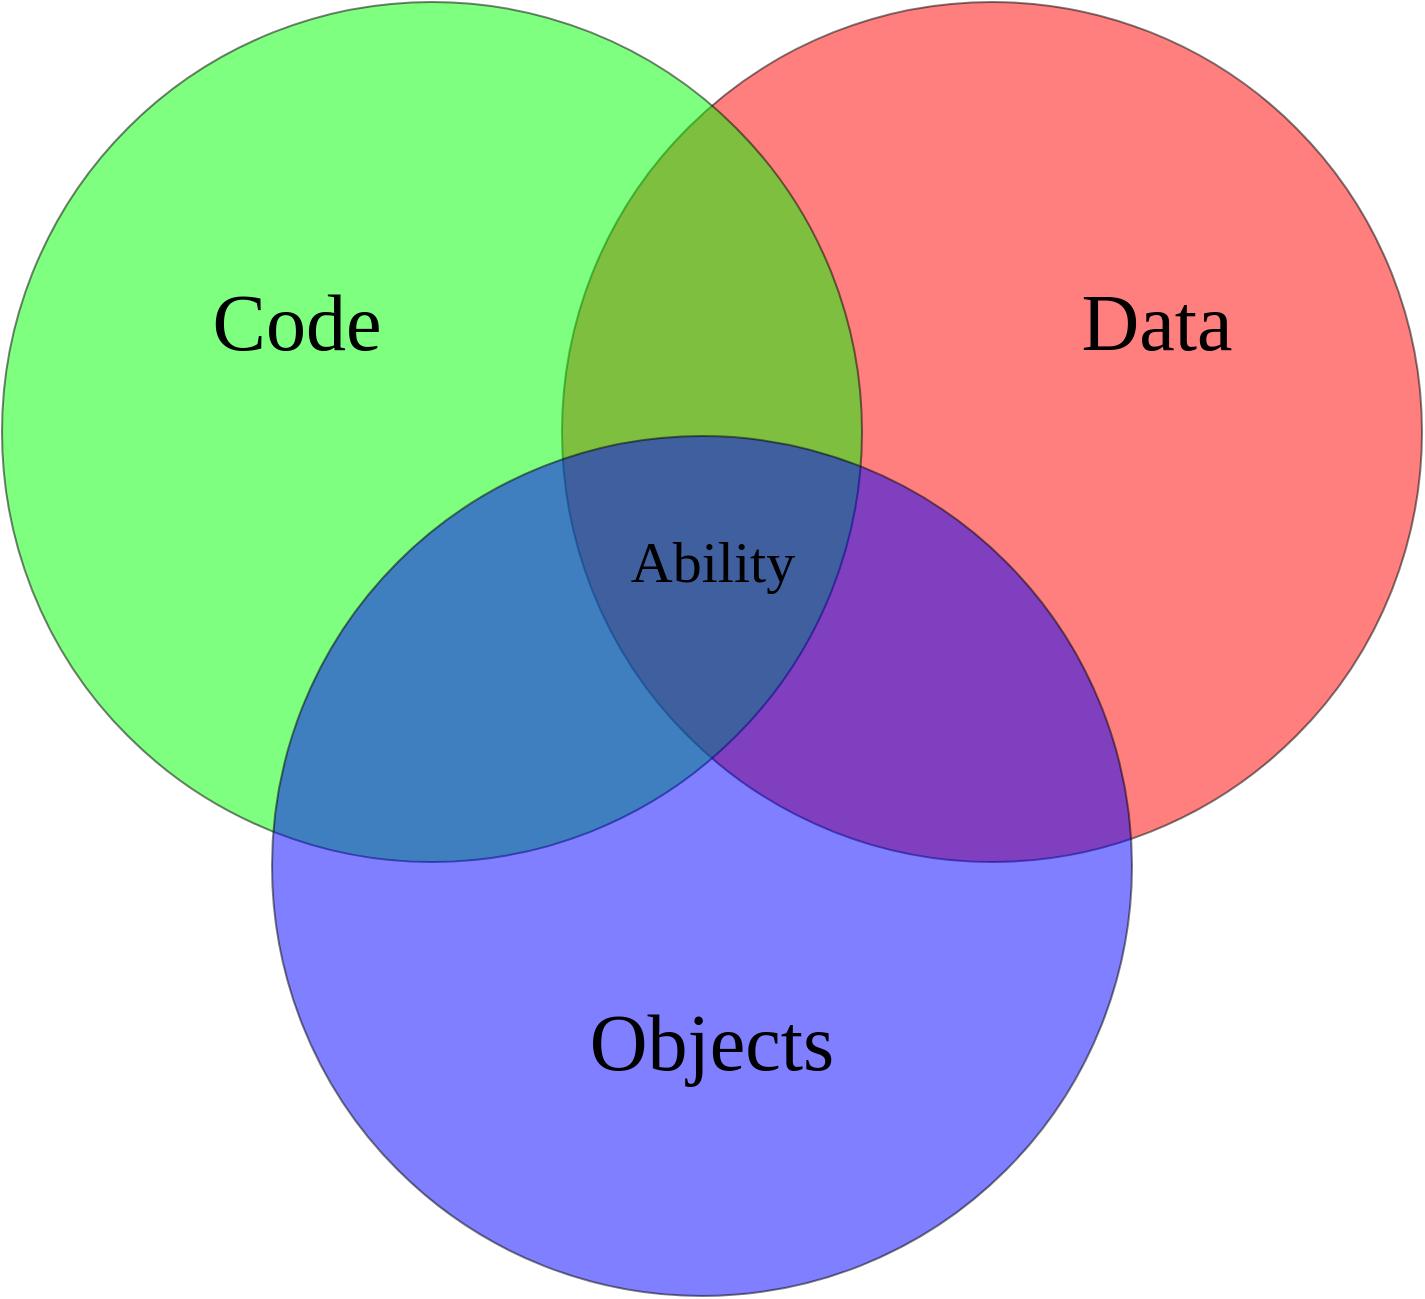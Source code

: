 <mxfile>
    <diagram id="Uiitnx28BqlM5hej8tdQ" name="Page-1">
        <mxGraphModel dx="1089" dy="825" grid="1" gridSize="10" guides="1" tooltips="1" connect="1" arrows="1" fold="1" page="1" pageScale="1" pageWidth="850" pageHeight="1100" math="0" shadow="0">
            <root>
                <mxCell id="0"/>
                <mxCell id="1" parent="0"/>
                <mxCell id="4" value="" style="ellipse;whiteSpace=wrap;html=1;aspect=fixed;fillColor=#FF0000;fillStyle=auto;opacity=50;" vertex="1" parent="1">
                    <mxGeometry x="350" y="90" width="430" height="430" as="geometry"/>
                </mxCell>
                <mxCell id="2" value="" style="ellipse;whiteSpace=wrap;html=1;aspect=fixed;fillColor=#00FF00;fillStyle=auto;opacity=50;" vertex="1" parent="1">
                    <mxGeometry x="70" y="90" width="430" height="430" as="geometry"/>
                </mxCell>
                <mxCell id="5" value="" style="ellipse;whiteSpace=wrap;html=1;aspect=fixed;fillColor=#0000FF;fillStyle=auto;opacity=50;" vertex="1" parent="1">
                    <mxGeometry x="205" y="307" width="430" height="430" as="geometry"/>
                </mxCell>
                <mxCell id="6" value="&lt;font style=&quot;font-size: 29px;&quot; face=&quot;Consolas&quot;&gt;Ability&lt;/font&gt;" style="text;html=1;strokeColor=none;fillColor=none;align=center;verticalAlign=middle;whiteSpace=wrap;rounded=0;fillStyle=auto;opacity=50;" vertex="1" parent="1">
                    <mxGeometry x="358" y="350" width="135" height="40" as="geometry"/>
                </mxCell>
                <mxCell id="7" value="&lt;font style=&quot;font-size: 40px;&quot; face=&quot;Consolas&quot;&gt;Code&lt;/font&gt;" style="text;html=1;strokeColor=none;fillColor=none;align=center;verticalAlign=middle;whiteSpace=wrap;rounded=0;fillStyle=auto;opacity=50;" vertex="1" parent="1">
                    <mxGeometry x="150" y="230" width="135" height="40" as="geometry"/>
                </mxCell>
                <mxCell id="8" value="&lt;font face=&quot;Consolas&quot;&gt;&lt;span style=&quot;font-size: 40px;&quot;&gt;Data&lt;/span&gt;&lt;/font&gt;" style="text;html=1;strokeColor=none;fillColor=none;align=center;verticalAlign=middle;whiteSpace=wrap;rounded=0;fillStyle=auto;opacity=50;" vertex="1" parent="1">
                    <mxGeometry x="580" y="230" width="135" height="40" as="geometry"/>
                </mxCell>
                <mxCell id="9" value="&lt;font style=&quot;font-size: 40px;&quot; face=&quot;Consolas&quot;&gt;Objects&lt;/font&gt;" style="text;html=1;strokeColor=none;fillColor=none;align=center;verticalAlign=middle;whiteSpace=wrap;rounded=0;fillStyle=auto;opacity=50;" vertex="1" parent="1">
                    <mxGeometry x="310" y="590" width="230" height="40" as="geometry"/>
                </mxCell>
            </root>
        </mxGraphModel>
    </diagram>
</mxfile>
